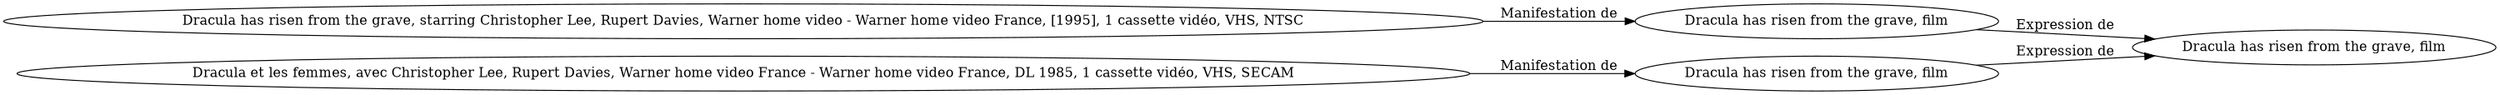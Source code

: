 // Notice UMLRM0105
digraph UMLRM0105 {
	rankdir=LR
	size="20,20"
	UMLRM0105 [label="Dracula has risen from the grave, film"]
	UMLRM0106 [label="Dracula has risen from the grave, film"]
	UMLRM0106 -> UMLRM0105 [label="Expression de"]
	UMLRM0107 [label="Dracula has risen from the grave‎, starring Christopher Lee, Rupert Davies, Warner home video - Warner home video France, [1995], 1 cassette vidéo, VHS, NTSC"]
	UMLRM0107 -> UMLRM0106 [label="Manifestation de"]
	UMLRM0181 [label="Dracula has risen from the grave, film"]
	UMLRM0181 -> UMLRM0105 [label="Expression de"]
	UMLRM0182 [label="Dracula et les femmes, avec Christopher Lee, Rupert Davies, Warner home video France - Warner home video France, DL 1985, 1 cassette vidéo, VHS, SECAM"]
	UMLRM0182 -> UMLRM0181 [label="Manifestation de"]
}
